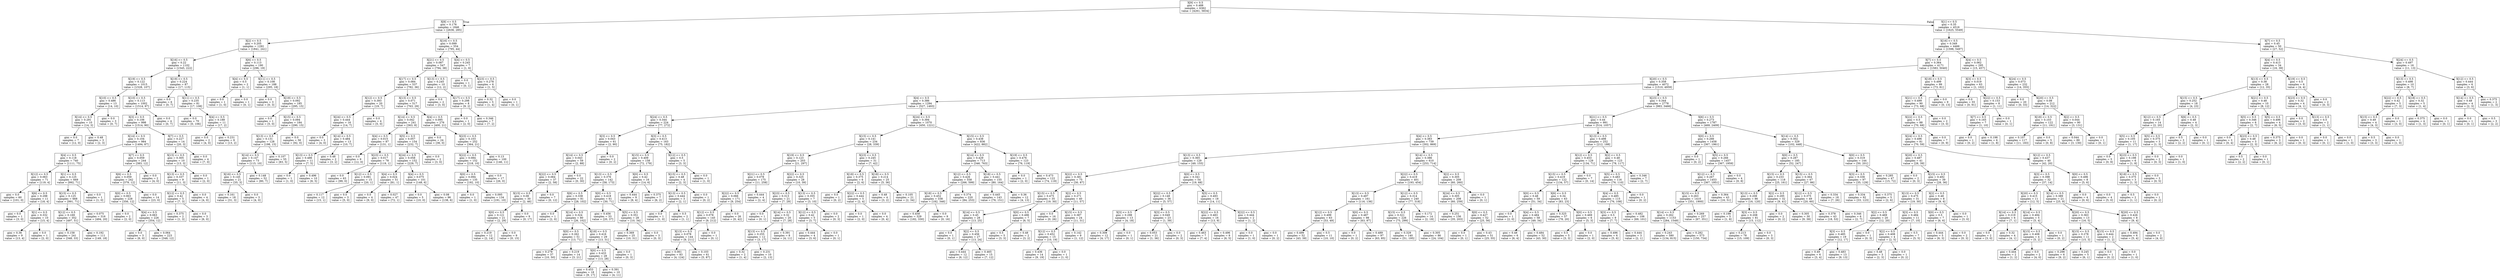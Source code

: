 digraph Tree {
node [shape=box] ;
0 [label="X[9] <= 0.5\ngini = 0.488\nsamples = 6362\nvalue = [4261, 5834]"] ;
1 [label="X[8] <= 0.5\ngini = 0.176\nsamples = 1846\nvalue = [2636, 285]"] ;
0 -> 1 [labeldistance=2.5, labelangle=45, headlabel="True"] ;
2 [label="X[2] <= 0.5\ngini = 0.205\nsamples = 1292\nvalue = [1841, 241]"] ;
1 -> 2 ;
3 [label="X[16] <= 0.5\ngini = 0.22\nsamples = 1102\nvalue = [1545, 222]"] ;
2 -> 3 ;
4 [label="X[19] <= 0.5\ngini = 0.122\nsamples = 1015\nvalue = [1528, 107]"] ;
3 -> 4 ;
5 [label="X[10] <= 0.5\ngini = 0.486\nsamples = 13\nvalue = [14, 10]"] ;
4 -> 5 ;
6 [label="X[14] <= 0.5\ngini = 0.291\nsamples = 10\nvalue = [14, 3]"] ;
5 -> 6 ;
7 [label="gini = 0.0\nsamples = 7\nvalue = [12, 0]"] ;
6 -> 7 ;
8 [label="gini = 0.48\nsamples = 3\nvalue = [2, 3]"] ;
6 -> 8 ;
9 [label="gini = 0.0\nsamples = 3\nvalue = [0, 7]"] ;
5 -> 9 ;
10 [label="X[10] <= 0.5\ngini = 0.113\nsamples = 1002\nvalue = [1514, 97]"] ;
4 -> 10 ;
11 [label="X[3] <= 0.5\ngini = 0.106\nsamples = 998\nvalue = [1514, 90]"] ;
10 -> 11 ;
12 [label="X[14] <= 0.5\ngini = 0.104\nsamples = 984\nvalue = [1494, 87]"] ;
11 -> 12 ;
13 [label="X[4] <= 0.5\ngini = 0.118\nsamples = 740\nvalue = [1111, 75]"] ;
12 -> 13 ;
14 [label="X[12] <= 0.5\ngini = 0.063\nsamples = 71\nvalue = [119, 4]"] ;
13 -> 14 ;
15 [label="gini = 0.0\nsamples = 60\nvalue = [101, 0]"] ;
14 -> 15 ;
16 [label="X[6] <= 0.5\ngini = 0.298\nsamples = 11\nvalue = [18, 4]"] ;
14 -> 16 ;
17 [label="gini = 0.0\nsamples = 1\nvalue = [3, 0]"] ;
16 -> 17 ;
18 [label="X[1] <= 0.5\ngini = 0.332\nsamples = 10\nvalue = [15, 4]"] ;
16 -> 18 ;
19 [label="gini = 0.36\nsamples = 9\nvalue = [13, 4]"] ;
18 -> 19 ;
20 [label="gini = 0.0\nsamples = 1\nvalue = [2, 0]"] ;
18 -> 20 ;
21 [label="X[1] <= 0.5\ngini = 0.125\nsamples = 669\nvalue = [992, 71]"] ;
13 -> 21 ;
22 [label="X[15] <= 0.5\ngini = 0.125\nsamples = 668\nvalue = [991, 71]"] ;
21 -> 22 ;
23 [label="X[12] <= 0.5\ngini = 0.169\nsamples = 352\nvalue = [497, 51]"] ;
22 -> 23 ;
24 [label="gini = 0.158\nsamples = 241\nvalue = [348, 33]"] ;
23 -> 24 ;
25 [label="gini = 0.192\nsamples = 111\nvalue = [149, 18]"] ;
23 -> 25 ;
26 [label="gini = 0.075\nsamples = 316\nvalue = [494, 20]"] ;
22 -> 26 ;
27 [label="gini = 0.0\nsamples = 1\nvalue = [1, 0]"] ;
21 -> 27 ;
28 [label="X[7] <= 0.5\ngini = 0.059\nsamples = 244\nvalue = [383, 12]"] ;
12 -> 28 ;
29 [label="X[6] <= 0.5\ngini = 0.059\nsamples = 242\nvalue = [379, 12]"] ;
28 -> 29 ;
30 [label="X[0] <= 0.5\ngini = 0.063\nsamples = 228\nvalue = [356, 12]"] ;
29 -> 30 ;
31 [label="gini = 0.0\nsamples = 2\nvalue = [2, 0]"] ;
30 -> 31 ;
32 [label="X[4] <= 0.5\ngini = 0.063\nsamples = 226\nvalue = [354, 12]"] ;
30 -> 32 ;
33 [label="gini = 0.0\nsamples = 3\nvalue = [6, 0]"] ;
32 -> 33 ;
34 [label="gini = 0.064\nsamples = 223\nvalue = [348, 12]"] ;
32 -> 34 ;
35 [label="gini = 0.0\nsamples = 14\nvalue = [23, 0]"] ;
29 -> 35 ;
36 [label="gini = 0.0\nsamples = 2\nvalue = [4, 0]"] ;
28 -> 36 ;
37 [label="X[7] <= 0.5\ngini = 0.227\nsamples = 14\nvalue = [20, 3]"] ;
11 -> 37 ;
38 [label="X[15] <= 0.5\ngini = 0.305\nsamples = 10\nvalue = [13, 3]"] ;
37 -> 38 ;
39 [label="X[13] <= 0.5\ngini = 0.337\nsamples = 9\nvalue = [11, 3]"] ;
38 -> 39 ;
40 [label="X[12] <= 0.5\ngini = 0.42\nsamples = 5\nvalue = [7, 3]"] ;
39 -> 40 ;
41 [label="gini = 0.375\nsamples = 2\nvalue = [1, 3]"] ;
40 -> 41 ;
42 [label="gini = 0.0\nsamples = 3\nvalue = [6, 0]"] ;
40 -> 42 ;
43 [label="gini = 0.0\nsamples = 4\nvalue = [4, 0]"] ;
39 -> 43 ;
44 [label="gini = 0.0\nsamples = 1\nvalue = [2, 0]"] ;
38 -> 44 ;
45 [label="gini = 0.0\nsamples = 4\nvalue = [7, 0]"] ;
37 -> 45 ;
46 [label="gini = 0.0\nsamples = 4\nvalue = [0, 7]"] ;
10 -> 46 ;
47 [label="X[19] <= 0.5\ngini = 0.224\nsamples = 87\nvalue = [17, 115]"] ;
3 -> 47 ;
48 [label="gini = 0.0\nsamples = 6\nvalue = [0, 7]"] ;
47 -> 48 ;
49 [label="X[11] <= 0.5\ngini = 0.235\nsamples = 81\nvalue = [17, 108]"] ;
47 -> 49 ;
50 [label="gini = 0.0\nsamples = 70\nvalue = [0, 106]"] ;
49 -> 50 ;
51 [label="X[4] <= 0.5\ngini = 0.188\nsamples = 11\nvalue = [17, 2]"] ;
49 -> 51 ;
52 [label="gini = 0.0\nsamples = 2\nvalue = [4, 0]"] ;
51 -> 52 ;
53 [label="gini = 0.231\nsamples = 9\nvalue = [13, 2]"] ;
51 -> 53 ;
54 [label="X[6] <= 0.5\ngini = 0.113\nsamples = 190\nvalue = [296, 19]"] ;
2 -> 54 ;
55 [label="X[4] <= 0.5\ngini = 0.5\nsamples = 2\nvalue = [1, 1]"] ;
54 -> 55 ;
56 [label="gini = 0.0\nsamples = 1\nvalue = [1, 0]"] ;
55 -> 56 ;
57 [label="gini = 0.0\nsamples = 1\nvalue = [0, 1]"] ;
55 -> 57 ;
58 [label="X[11] <= 0.5\ngini = 0.108\nsamples = 188\nvalue = [295, 18]"] ;
54 -> 58 ;
59 [label="gini = 0.0\nsamples = 3\nvalue = [0, 3]"] ;
58 -> 59 ;
60 [label="X[19] <= 0.5\ngini = 0.092\nsamples = 185\nvalue = [295, 15]"] ;
58 -> 60 ;
61 [label="gini = 0.0\nsamples = 1\nvalue = [5, 0]"] ;
60 -> 61 ;
62 [label="X[15] <= 0.5\ngini = 0.094\nsamples = 184\nvalue = [290, 15]"] ;
60 -> 62 ;
63 [label="X[13] <= 0.5\ngini = 0.131\nsamples = 128\nvalue = [198, 15]"] ;
62 -> 63 ;
64 [label="X[14] <= 0.5\ngini = 0.147\nsamples = 73\nvalue = [115, 10]"] ;
63 -> 64 ;
65 [label="X[16] <= 0.5\ngini = 0.145\nsamples = 21\nvalue = [35, 3]"] ;
64 -> 65 ;
66 [label="gini = 0.161\nsamples = 18\nvalue = [31, 3]"] ;
65 -> 66 ;
67 [label="gini = 0.0\nsamples = 3\nvalue = [4, 0]"] ;
65 -> 67 ;
68 [label="gini = 0.148\nsamples = 52\nvalue = [80, 7]"] ;
64 -> 68 ;
69 [label="gini = 0.107\nsamples = 55\nvalue = [83, 5]"] ;
63 -> 69 ;
70 [label="gini = 0.0\nsamples = 56\nvalue = [92, 0]"] ;
62 -> 70 ;
71 [label="X[16] <= 0.5\ngini = 0.099\nsamples = 554\nvalue = [795, 44]"] ;
1 -> 71 ;
72 [label="X[21] <= 0.5\ngini = 0.087\nsamples = 547\nvalue = [794, 38]"] ;
71 -> 72 ;
73 [label="X[17] <= 0.5\ngini = 0.084\nsamples = 537\nvalue = [782, 36]"] ;
72 -> 73 ;
74 [label="X[12] <= 0.5\ngini = 0.393\nsamples = 20\nvalue = [19, 7]"] ;
73 -> 74 ;
75 [label="X[24] <= 0.5\ngini = 0.444\nsamples = 16\nvalue = [14, 7]"] ;
74 -> 75 ;
76 [label="gini = 0.0\nsamples = 3\nvalue = [4, 0]"] ;
75 -> 76 ;
77 [label="X[14] <= 0.5\ngini = 0.484\nsamples = 13\nvalue = [10, 7]"] ;
75 -> 77 ;
78 [label="X[13] <= 0.5\ngini = 0.486\nsamples = 11\nvalue = [7, 5]"] ;
77 -> 78 ;
79 [label="gini = 0.0\nsamples = 1\nvalue = [1, 0]"] ;
78 -> 79 ;
80 [label="gini = 0.496\nsamples = 10\nvalue = [6, 5]"] ;
78 -> 80 ;
81 [label="gini = 0.48\nsamples = 2\nvalue = [3, 2]"] ;
77 -> 81 ;
82 [label="gini = 0.0\nsamples = 4\nvalue = [5, 0]"] ;
74 -> 82 ;
83 [label="X[13] <= 0.5\ngini = 0.071\nsamples = 517\nvalue = [763, 29]"] ;
73 -> 83 ;
84 [label="X[14] <= 0.5\ngini = 0.042\nsamples = 241\nvalue = [363, 8]"] ;
83 -> 84 ;
85 [label="X[4] <= 0.5\ngini = 0.015\nsamples = 87\nvalue = [131, 1]"] ;
84 -> 85 ;
86 [label="gini = 0.0\nsamples = 9\nvalue = [12, 0]"] ;
85 -> 86 ;
87 [label="X[23] <= 0.5\ngini = 0.017\nsamples = 78\nvalue = [119, 1]"] ;
85 -> 87 ;
88 [label="gini = 0.0\nsamples = 63\nvalue = [99, 0]"] ;
87 -> 88 ;
89 [label="X[12] <= 0.5\ngini = 0.091\nsamples = 15\nvalue = [20, 1]"] ;
87 -> 89 ;
90 [label="gini = 0.117\nsamples = 12\nvalue = [15, 1]"] ;
89 -> 90 ;
91 [label="gini = 0.0\nsamples = 3\nvalue = [5, 0]"] ;
89 -> 91 ;
92 [label="X[5] <= 0.5\ngini = 0.057\nsamples = 154\nvalue = [232, 7]"] ;
84 -> 92 ;
93 [label="X[24] <= 0.5\ngini = 0.058\nsamples = 152\nvalue = [229, 7]"] ;
92 -> 93 ;
94 [label="X[4] <= 0.5\ngini = 0.024\nsamples = 51\nvalue = [81, 1]"] ;
93 -> 94 ;
95 [label="gini = 0.0\nsamples = 4\nvalue = [9, 0]"] ;
94 -> 95 ;
96 [label="gini = 0.027\nsamples = 47\nvalue = [72, 1]"] ;
94 -> 96 ;
97 [label="X[4] <= 0.5\ngini = 0.075\nsamples = 101\nvalue = [148, 6]"] ;
93 -> 97 ;
98 [label="gini = 0.0\nsamples = 5\nvalue = [10, 0]"] ;
97 -> 98 ;
99 [label="gini = 0.08\nsamples = 96\nvalue = [138, 6]"] ;
97 -> 99 ;
100 [label="gini = 0.0\nsamples = 2\nvalue = [3, 0]"] ;
92 -> 100 ;
101 [label="X[4] <= 0.5\ngini = 0.095\nsamples = 276\nvalue = [400, 21]"] ;
83 -> 101 ;
102 [label="gini = 0.0\nsamples = 24\nvalue = [36, 0]"] ;
101 -> 102 ;
103 [label="X[23] <= 0.5\ngini = 0.103\nsamples = 252\nvalue = [364, 21]"] ;
101 -> 103 ;
104 [label="X[22] <= 0.5\ngini = 0.084\nsamples = 152\nvalue = [218, 10]"] ;
103 -> 104 ;
105 [label="X[0] <= 0.5\ngini = 0.094\nsamples = 135\nvalue = [192, 10]"] ;
104 -> 105 ;
106 [label="gini = 0.0\nsamples = 1\nvalue = [1, 0]"] ;
105 -> 106 ;
107 [label="gini = 0.095\nsamples = 134\nvalue = [191, 10]"] ;
105 -> 107 ;
108 [label="gini = 0.0\nsamples = 17\nvalue = [26, 0]"] ;
104 -> 108 ;
109 [label="gini = 0.13\nsamples = 100\nvalue = [146, 11]"] ;
103 -> 109 ;
110 [label="X[13] <= 0.5\ngini = 0.245\nsamples = 10\nvalue = [12, 2]"] ;
72 -> 110 ;
111 [label="gini = 0.0\nsamples = 2\nvalue = [3, 0]"] ;
110 -> 111 ;
112 [label="X[17] <= 0.5\ngini = 0.298\nsamples = 8\nvalue = [9, 2]"] ;
110 -> 112 ;
113 [label="gini = 0.0\nsamples = 1\nvalue = [2, 0]"] ;
112 -> 113 ;
114 [label="gini = 0.346\nsamples = 7\nvalue = [7, 2]"] ;
112 -> 114 ;
115 [label="X[4] <= 0.5\ngini = 0.245\nsamples = 7\nvalue = [1, 6]"] ;
71 -> 115 ;
116 [label="gini = 0.0\nsamples = 1\nvalue = [0, 1]"] ;
115 -> 116 ;
117 [label="X[23] <= 0.5\ngini = 0.278\nsamples = 6\nvalue = [1, 5]"] ;
115 -> 117 ;
118 [label="gini = 0.32\nsamples = 5\nvalue = [1, 4]"] ;
117 -> 118 ;
119 [label="gini = 0.0\nsamples = 1\nvalue = [0, 1]"] ;
117 -> 119 ;
120 [label="X[1] <= 0.5\ngini = 0.35\nsamples = 4516\nvalue = [1625, 5549]"] ;
0 -> 120 [labeldistance=2.5, labelangle=-45, headlabel="False"] ;
121 [label="X[16] <= 0.5\ngini = 0.349\nsamples = 4466\nvalue = [1598, 5497]"] ;
120 -> 121 ;
122 [label="X[7] <= 0.5\ngini = 0.364\nsamples = 4171\nvalue = [1583, 5040]"] ;
121 -> 122 ;
123 [label="X[20] <= 0.5\ngini = 0.358\nsamples = 4072\nvalue = [1510, 4959]"] ;
122 -> 123 ;
124 [label="X[4] <= 0.5\ngini = 0.386\nsamples = 1294\nvalue = [527, 1493]"] ;
123 -> 124 ;
125 [label="X[24] <= 0.5\ngini = 0.344\nsamples = 224\nvalue = [77, 272]"] ;
124 -> 125 ;
126 [label="X[3] <= 0.5\ngini = 0.043\nsamples = 61\nvalue = [2, 90]"] ;
125 -> 126 ;
127 [label="X[14] <= 0.5\ngini = 0.043\nsamples = 59\nvalue = [2, 88]"] ;
126 -> 127 ;
128 [label="X[22] <= 0.5\ngini = 0.064\nsamples = 37\nvalue = [2, 58]"] ;
127 -> 128 ;
129 [label="X[15] <= 0.5\ngini = 0.08\nsamples = 30\nvalue = [2, 46]"] ;
128 -> 129 ;
130 [label="X[0] <= 0.5\ngini = 0.121\nsamples = 21\nvalue = [2, 29]"] ;
129 -> 130 ;
131 [label="gini = 0.219\nsamples = 12\nvalue = [2, 14]"] ;
130 -> 131 ;
132 [label="gini = 0.0\nsamples = 9\nvalue = [0, 15]"] ;
130 -> 132 ;
133 [label="gini = 0.0\nsamples = 9\nvalue = [0, 17]"] ;
129 -> 133 ;
134 [label="gini = 0.0\nsamples = 7\nvalue = [0, 12]"] ;
128 -> 134 ;
135 [label="gini = 0.0\nsamples = 22\nvalue = [0, 30]"] ;
127 -> 135 ;
136 [label="gini = 0.0\nsamples = 2\nvalue = [0, 2]"] ;
126 -> 136 ;
137 [label="X[3] <= 0.5\ngini = 0.413\nsamples = 163\nvalue = [75, 182]"] ;
125 -> 137 ;
138 [label="X[15] <= 0.5\ngini = 0.409\nsamples = 158\nvalue = [72, 179]"] ;
137 -> 138 ;
139 [label="X[13] <= 0.5\ngini = 0.376\nsamples = 142\nvalue = [58, 173]"] ;
138 -> 139 ;
140 [label="X[6] <= 0.5\ngini = 0.338\nsamples = 81\nvalue = [28, 102]"] ;
139 -> 140 ;
141 [label="gini = 0.0\nsamples = 1\nvalue = [2, 0]"] ;
140 -> 141 ;
142 [label="X[14] <= 0.5\ngini = 0.324\nsamples = 80\nvalue = [26, 102]"] ;
140 -> 142 ;
143 [label="X[0] <= 0.5\ngini = 0.262\nsamples = 51\nvalue = [13, 71]"] ;
142 -> 143 ;
144 [label="gini = 0.278\nsamples = 37\nvalue = [10, 50]"] ;
143 -> 144 ;
145 [label="gini = 0.219\nsamples = 14\nvalue = [3, 21]"] ;
143 -> 145 ;
146 [label="X[18] <= 0.5\ngini = 0.416\nsamples = 29\nvalue = [13, 31]"] ;
142 -> 146 ;
147 [label="X[0] <= 0.5\ngini = 0.433\nsamples = 28\nvalue = [13, 28]"] ;
146 -> 147 ;
148 [label="gini = 0.453\nsamples = 18\nvalue = [9, 17]"] ;
147 -> 148 ;
149 [label="gini = 0.391\nsamples = 10\nvalue = [4, 11]"] ;
147 -> 149 ;
150 [label="gini = 0.0\nsamples = 1\nvalue = [0, 3]"] ;
146 -> 150 ;
151 [label="X[0] <= 0.5\ngini = 0.418\nsamples = 61\nvalue = [30, 71]"] ;
139 -> 151 ;
152 [label="gini = 0.456\nsamples = 33\nvalue = [20, 37]"] ;
151 -> 152 ;
153 [label="X[5] <= 0.5\ngini = 0.351\nsamples = 28\nvalue = [10, 34]"] ;
151 -> 153 ;
154 [label="gini = 0.369\nsamples = 25\nvalue = [10, 31]"] ;
153 -> 154 ;
155 [label="gini = 0.0\nsamples = 3\nvalue = [0, 3]"] ;
153 -> 155 ;
156 [label="X[0] <= 0.5\ngini = 0.42\nsamples = 16\nvalue = [14, 6]"] ;
138 -> 156 ;
157 [label="gini = 0.444\nsamples = 9\nvalue = [8, 4]"] ;
156 -> 157 ;
158 [label="gini = 0.375\nsamples = 7\nvalue = [6, 2]"] ;
156 -> 158 ;
159 [label="X[12] <= 0.5\ngini = 0.5\nsamples = 5\nvalue = [3, 3]"] ;
137 -> 159 ;
160 [label="X[15] <= 0.5\ngini = 0.48\nsamples = 4\nvalue = [2, 3]"] ;
159 -> 160 ;
161 [label="X[13] <= 0.5\ngini = 0.444\nsamples = 3\nvalue = [2, 1]"] ;
160 -> 161 ;
162 [label="gini = 0.0\nsamples = 1\nvalue = [1, 0]"] ;
161 -> 162 ;
163 [label="gini = 0.5\nsamples = 2\nvalue = [1, 1]"] ;
161 -> 163 ;
164 [label="gini = 0.0\nsamples = 1\nvalue = [0, 2]"] ;
160 -> 164 ;
165 [label="gini = 0.0\nsamples = 1\nvalue = [1, 0]"] ;
159 -> 165 ;
166 [label="X[24] <= 0.5\ngini = 0.394\nsamples = 1070\nvalue = [450, 1221]"] ;
124 -> 166 ;
167 [label="X[15] <= 0.5\ngini = 0.141\nsamples = 234\nvalue = [28, 339]"] ;
166 -> 167 ;
168 [label="X[19] <= 0.5\ngini = 0.123\nsamples = 203\nvalue = [21, 297]"] ;
167 -> 168 ;
169 [label="X[21] <= 0.5\ngini = 0.078\nsamples = 175\nvalue = [11, 258]"] ;
168 -> 169 ;
170 [label="X[22] <= 0.5\ngini = 0.066\nsamples = 171\nvalue = [9, 254]"] ;
169 -> 170 ;
171 [label="X[12] <= 0.5\ngini = 0.078\nsamples = 145\nvalue = [9, 212]"] ;
170 -> 171 ;
172 [label="X[13] <= 0.5\ngini = 0.078\nsamples = 144\nvalue = [9, 211]"] ;
171 -> 172 ;
173 [label="gini = 0.061\nsamples = 83\nvalue = [4, 124]"] ;
172 -> 173 ;
174 [label="gini = 0.103\nsamples = 61\nvalue = [5, 87]"] ;
172 -> 174 ;
175 [label="gini = 0.0\nsamples = 1\nvalue = [0, 1]"] ;
171 -> 175 ;
176 [label="gini = 0.0\nsamples = 26\nvalue = [0, 42]"] ;
170 -> 176 ;
177 [label="gini = 0.444\nsamples = 4\nvalue = [2, 4]"] ;
169 -> 177 ;
178 [label="X[22] <= 0.5\ngini = 0.325\nsamples = 28\nvalue = [10, 39]"] ;
168 -> 178 ;
179 [label="X[23] <= 0.5\ngini = 0.313\nsamples = 21\nvalue = [7, 29]"] ;
178 -> 179 ;
180 [label="gini = 0.0\nsamples = 1\nvalue = [0, 1]"] ;
179 -> 180 ;
181 [label="X[14] <= 0.5\ngini = 0.32\nsamples = 20\nvalue = [7, 28]"] ;
179 -> 181 ;
182 [label="X[13] <= 0.5\ngini = 0.255\nsamples = 12\nvalue = [3, 17]"] ;
181 -> 182 ;
183 [label="gini = 0.32\nsamples = 2\nvalue = [1, 4]"] ;
182 -> 183 ;
184 [label="gini = 0.231\nsamples = 10\nvalue = [2, 13]"] ;
182 -> 184 ;
185 [label="gini = 0.391\nsamples = 8\nvalue = [4, 11]"] ;
181 -> 185 ;
186 [label="X[13] <= 0.5\ngini = 0.355\nsamples = 7\nvalue = [3, 10]"] ;
178 -> 186 ;
187 [label="X[12] <= 0.5\ngini = 0.42\nsamples = 5\nvalue = [3, 7]"] ;
186 -> 187 ;
188 [label="gini = 0.444\nsamples = 4\nvalue = [3, 6]"] ;
187 -> 188 ;
189 [label="gini = 0.0\nsamples = 1\nvalue = [0, 1]"] ;
187 -> 189 ;
190 [label="gini = 0.0\nsamples = 2\nvalue = [0, 3]"] ;
186 -> 190 ;
191 [label="X[23] <= 0.5\ngini = 0.245\nsamples = 31\nvalue = [7, 42]"] ;
167 -> 191 ;
192 [label="X[18] <= 0.5\ngini = 0.375\nsamples = 6\nvalue = [2, 6]"] ;
191 -> 192 ;
193 [label="gini = 0.0\nsamples = 1\nvalue = [0, 2]"] ;
192 -> 193 ;
194 [label="X[22] <= 0.5\ngini = 0.444\nsamples = 5\nvalue = [2, 4]"] ;
192 -> 194 ;
195 [label="gini = 0.0\nsamples = 1\nvalue = [2, 0]"] ;
194 -> 195 ;
196 [label="gini = 0.0\nsamples = 4\nvalue = [0, 4]"] ;
194 -> 196 ;
197 [label="X[18] <= 0.5\ngini = 0.214\nsamples = 25\nvalue = [5, 36]"] ;
191 -> 197 ;
198 [label="gini = 0.48\nsamples = 4\nvalue = [3, 2]"] ;
197 -> 198 ;
199 [label="gini = 0.105\nsamples = 21\nvalue = [2, 34]"] ;
197 -> 199 ;
200 [label="X[15] <= 0.5\ngini = 0.438\nsamples = 836\nvalue = [422, 882]"] ;
166 -> 200 ;
201 [label="X[14] <= 0.5\ngini = 0.429\nsamples = 713\nvalue = [346, 763]"] ;
200 -> 201 ;
202 [label="X[12] <= 0.5\ngini = 0.426\nsamples = 558\nvalue = [266, 599]"] ;
201 -> 202 ;
203 [label="X[18] <= 0.5\ngini = 0.452\nsamples = 338\nvalue = [182, 346]"] ;
202 -> 203 ;
204 [label="gini = 0.458\nsamples = 329\nvalue = [182, 330]"] ;
203 -> 204 ;
205 [label="gini = 0.0\nsamples = 9\nvalue = [0, 16]"] ;
203 -> 205 ;
206 [label="gini = 0.374\nsamples = 220\nvalue = [84, 253]"] ;
202 -> 206 ;
207 [label="X[18] <= 0.5\ngini = 0.441\nsamples = 155\nvalue = [80, 164]"] ;
201 -> 207 ;
208 [label="gini = 0.445\nsamples = 143\nvalue = [76, 151]"] ;
207 -> 208 ;
209 [label="gini = 0.36\nsamples = 12\nvalue = [4, 13]"] ;
207 -> 209 ;
210 [label="X[19] <= 0.5\ngini = 0.476\nsamples = 123\nvalue = [76, 119]"] ;
200 -> 210 ;
211 [label="gini = 0.0\nsamples = 1\nvalue = [2, 0]"] ;
210 -> 211 ;
212 [label="gini = 0.473\nsamples = 122\nvalue = [74, 119]"] ;
210 -> 212 ;
213 [label="X[23] <= 0.5\ngini = 0.344\nsamples = 2778\nvalue = [983, 3466]"] ;
123 -> 213 ;
214 [label="X[21] <= 0.5\ngini = 0.44\nsamples = 991\nvalue = [514, 1057]"] ;
213 -> 214 ;
215 [label="X[4] <= 0.5\ngini = 0.383\nsamples = 739\nvalue = [302, 869]"] ;
214 -> 215 ;
216 [label="X[13] <= 0.5\ngini = 0.365\nsamples = 129\nvalue = [49, 155]"] ;
215 -> 216 ;
217 [label="X[22] <= 0.5\ngini = 0.381\nsamples = 75\nvalue = [30, 87]"] ;
216 -> 217 ;
218 [label="X[15] <= 0.5\ngini = 0.475\nsamples = 35\nvalue = [19, 30]"] ;
217 -> 218 ;
219 [label="X[14] <= 0.5\ngini = 0.45\nsamples = 28\nvalue = [13, 25]"] ;
218 -> 219 ;
220 [label="gini = 0.0\nsamples = 1\nvalue = [0, 1]"] ;
219 -> 220 ;
221 [label="X[2] <= 0.5\ngini = 0.456\nsamples = 27\nvalue = [13, 24]"] ;
219 -> 221 ;
222 [label="gini = 0.444\nsamples = 12\nvalue = [6, 12]"] ;
221 -> 222 ;
223 [label="gini = 0.465\nsamples = 15\nvalue = [7, 12]"] ;
221 -> 223 ;
224 [label="X[0] <= 0.5\ngini = 0.496\nsamples = 7\nvalue = [6, 5]"] ;
218 -> 224 ;
225 [label="gini = 0.5\nsamples = 5\nvalue = [3, 3]"] ;
224 -> 225 ;
226 [label="gini = 0.48\nsamples = 2\nvalue = [3, 2]"] ;
224 -> 226 ;
227 [label="X[2] <= 0.5\ngini = 0.271\nsamples = 40\nvalue = [11, 57]"] ;
217 -> 227 ;
228 [label="gini = 0.0\nsamples = 16\nvalue = [0, 26]"] ;
227 -> 228 ;
229 [label="X[15] <= 0.5\ngini = 0.387\nsamples = 24\nvalue = [11, 31]"] ;
227 -> 229 ;
230 [label="X[12] <= 0.5\ngini = 0.452\nsamples = 15\nvalue = [10, 19]"] ;
229 -> 230 ;
231 [label="gini = 0.436\nsamples = 14\nvalue = [9, 19]"] ;
230 -> 231 ;
232 [label="gini = 0.0\nsamples = 1\nvalue = [1, 0]"] ;
230 -> 232 ;
233 [label="gini = 0.142\nsamples = 9\nvalue = [1, 12]"] ;
229 -> 233 ;
234 [label="X[0] <= 0.5\ngini = 0.341\nsamples = 54\nvalue = [19, 68]"] ;
216 -> 234 ;
235 [label="X[22] <= 0.5\ngini = 0.148\nsamples = 36\nvalue = [5, 57]"] ;
234 -> 235 ;
236 [label="X[3] <= 0.5\ngini = 0.298\nsamples = 13\nvalue = [4, 18]"] ;
235 -> 236 ;
237 [label="gini = 0.308\nsamples = 12\nvalue = [4, 17]"] ;
236 -> 237 ;
238 [label="gini = 0.0\nsamples = 1\nvalue = [0, 1]"] ;
236 -> 238 ;
239 [label="X[3] <= 0.5\ngini = 0.049\nsamples = 23\nvalue = [1, 39]"] ;
235 -> 239 ;
240 [label="gini = 0.053\nsamples = 21\nvalue = [1, 36]"] ;
239 -> 240 ;
241 [label="gini = 0.0\nsamples = 2\nvalue = [0, 3]"] ;
239 -> 241 ;
242 [label="X[5] <= 0.5\ngini = 0.493\nsamples = 18\nvalue = [14, 11]"] ;
234 -> 242 ;
243 [label="X[22] <= 0.5\ngini = 0.483\nsamples = 16\nvalue = [13, 9]"] ;
242 -> 243 ;
244 [label="gini = 0.463\nsamples = 7\nvalue = [7, 4]"] ;
243 -> 244 ;
245 [label="gini = 0.496\nsamples = 9\nvalue = [6, 5]"] ;
243 -> 245 ;
246 [label="X[22] <= 0.5\ngini = 0.444\nsamples = 2\nvalue = [1, 2]"] ;
242 -> 246 ;
247 [label="gini = 0.0\nsamples = 1\nvalue = [1, 0]"] ;
246 -> 247 ;
248 [label="gini = 0.0\nsamples = 1\nvalue = [0, 2]"] ;
246 -> 248 ;
249 [label="X[14] <= 0.5\ngini = 0.386\nsamples = 610\nvalue = [253, 714]"] ;
215 -> 249 ;
250 [label="X[22] <= 0.5\ngini = 0.419\nsamples = 401\nvalue = [193, 454]"] ;
249 -> 250 ;
251 [label="X[13] <= 0.5\ngini = 0.497\nsamples = 161\nvalue = [116, 136]"] ;
250 -> 251 ;
252 [label="X[12] <= 0.5\ngini = 0.499\nsamples = 63\nvalue = [53, 49]"] ;
251 -> 252 ;
253 [label="gini = 0.499\nsamples = 52\nvalue = [43, 39]"] ;
252 -> 253 ;
254 [label="gini = 0.5\nsamples = 11\nvalue = [10, 10]"] ;
252 -> 254 ;
255 [label="X[0] <= 0.5\ngini = 0.487\nsamples = 98\nvalue = [63, 87]"] ;
251 -> 255 ;
256 [label="gini = 0.0\nsamples = 1\nvalue = [0, 2]"] ;
255 -> 256 ;
257 [label="gini = 0.489\nsamples = 97\nvalue = [63, 85]"] ;
255 -> 257 ;
258 [label="X[12] <= 0.5\ngini = 0.314\nsamples = 240\nvalue = [77, 318]"] ;
250 -> 258 ;
259 [label="X[15] <= 0.5\ngini = 0.321\nsamples = 226\nvalue = [75, 299]"] ;
258 -> 259 ;
260 [label="gini = 0.329\nsamples = 140\nvalue = [51, 195]"] ;
259 -> 260 ;
261 [label="gini = 0.305\nsamples = 86\nvalue = [24, 104]"] ;
259 -> 261 ;
262 [label="gini = 0.172\nsamples = 14\nvalue = [2, 19]"] ;
258 -> 262 ;
263 [label="X[2] <= 0.5\ngini = 0.305\nsamples = 209\nvalue = [60, 260]"] ;
249 -> 263 ;
264 [label="X[24] <= 0.5\ngini = 0.305\nsamples = 208\nvalue = [60, 259]"] ;
263 -> 264 ;
265 [label="gini = 0.251\nsamples = 156\nvalue = [35, 203]"] ;
264 -> 265 ;
266 [label="X[0] <= 0.5\ngini = 0.427\nsamples = 52\nvalue = [25, 56]"] ;
264 -> 266 ;
267 [label="gini = 0.0\nsamples = 1\nvalue = [0, 1]"] ;
266 -> 267 ;
268 [label="gini = 0.43\nsamples = 51\nvalue = [25, 55]"] ;
266 -> 268 ;
269 [label="gini = 0.0\nsamples = 1\nvalue = [0, 1]"] ;
263 -> 269 ;
270 [label="X[13] <= 0.5\ngini = 0.498\nsamples = 252\nvalue = [212, 188]"] ;
214 -> 270 ;
271 [label="X[12] <= 0.5\ngini = 0.453\nsamples = 129\nvalue = [134, 71]"] ;
270 -> 271 ;
272 [label="X[15] <= 0.5\ngini = 0.419\nsamples = 122\nvalue = [134, 57]"] ;
271 -> 272 ;
273 [label="X[0] <= 0.5\ngini = 0.48\nsamples = 59\nvalue = [51, 34]"] ;
272 -> 273 ;
274 [label="gini = 0.0\nsamples = 1\nvalue = [2, 0]"] ;
273 -> 274 ;
275 [label="X[4] <= 0.5\ngini = 0.484\nsamples = 58\nvalue = [49, 34]"] ;
273 -> 275 ;
276 [label="gini = 0.48\nsamples = 6\nvalue = [6, 4]"] ;
275 -> 276 ;
277 [label="gini = 0.484\nsamples = 52\nvalue = [43, 30]"] ;
275 -> 277 ;
278 [label="X[6] <= 0.5\ngini = 0.34\nsamples = 63\nvalue = [83, 23]"] ;
272 -> 278 ;
279 [label="gini = 0.325\nsamples = 57\nvalue = [78, 20]"] ;
278 -> 279 ;
280 [label="X[0] <= 0.5\ngini = 0.469\nsamples = 6\nvalue = [5, 3]"] ;
278 -> 280 ;
281 [label="gini = 0.5\nsamples = 5\nvalue = [3, 3]"] ;
280 -> 281 ;
282 [label="gini = 0.0\nsamples = 1\nvalue = [2, 0]"] ;
280 -> 282 ;
283 [label="gini = 0.0\nsamples = 7\nvalue = [0, 14]"] ;
271 -> 283 ;
284 [label="X[2] <= 0.5\ngini = 0.48\nsamples = 123\nvalue = [78, 117]"] ;
270 -> 284 ;
285 [label="X[5] <= 0.5\ngini = 0.483\nsamples = 116\nvalue = [76, 110]"] ;
284 -> 285 ;
286 [label="X[4] <= 0.5\ngini = 0.485\nsamples = 115\nvalue = [76, 108]"] ;
285 -> 286 ;
287 [label="X[3] <= 0.5\ngini = 0.5\nsamples = 9\nvalue = [7, 7]"] ;
286 -> 287 ;
288 [label="gini = 0.496\nsamples = 6\nvalue = [5, 6]"] ;
287 -> 288 ;
289 [label="gini = 0.444\nsamples = 3\nvalue = [2, 1]"] ;
287 -> 289 ;
290 [label="gini = 0.482\nsamples = 106\nvalue = [69, 101]"] ;
286 -> 290 ;
291 [label="gini = 0.0\nsamples = 1\nvalue = [0, 2]"] ;
285 -> 291 ;
292 [label="gini = 0.346\nsamples = 7\nvalue = [2, 7]"] ;
284 -> 292 ;
293 [label="X[6] <= 0.5\ngini = 0.273\nsamples = 1787\nvalue = [469, 2409]"] ;
213 -> 293 ;
294 [label="X[0] <= 0.5\ngini = 0.266\nsamples = 1458\nvalue = [367, 1961]"] ;
293 -> 294 ;
295 [label="gini = 0.0\nsamples = 1\nvalue = [0, 2]"] ;
294 -> 295 ;
296 [label="X[5] <= 0.5\ngini = 0.266\nsamples = 1457\nvalue = [367, 1959]"] ;
294 -> 296 ;
297 [label="X[12] <= 0.5\ngini = 0.267\nsamples = 1453\nvalue = [367, 1951]"] ;
296 -> 297 ;
298 [label="X[15] <= 0.5\ngini = 0.263\nsamples = 1410\nvalue = [351, 1900]"] ;
297 -> 298 ;
299 [label="X[14] <= 0.5\ngini = 0.262\nsamples = 1153\nvalue = [284, 1549]"] ;
298 -> 299 ;
300 [label="gini = 0.243\nsamples = 580\nvalue = [134, 815]"] ;
299 -> 300 ;
301 [label="gini = 0.282\nsamples = 573\nvalue = [150, 734]"] ;
299 -> 301 ;
302 [label="gini = 0.269\nsamples = 257\nvalue = [67, 351]"] ;
298 -> 302 ;
303 [label="gini = 0.364\nsamples = 43\nvalue = [16, 51]"] ;
297 -> 303 ;
304 [label="gini = 0.0\nsamples = 4\nvalue = [0, 8]"] ;
296 -> 304 ;
305 [label="X[14] <= 0.5\ngini = 0.302\nsamples = 329\nvalue = [102, 448]"] ;
293 -> 305 ;
306 [label="X[0] <= 0.5\ngini = 0.287\nsamples = 185\nvalue = [52, 247]"] ;
305 -> 306 ;
307 [label="X[15] <= 0.5\ngini = 0.233\nsamples = 118\nvalue = [25, 161]"] ;
306 -> 307 ;
308 [label="X[13] <= 0.5\ngini = 0.208\nsamples = 86\nvalue = [16, 120]"] ;
307 -> 308 ;
309 [label="gini = 0.198\nsamples = 5\nvalue = [1, 8]"] ;
308 -> 309 ;
310 [label="X[3] <= 0.5\ngini = 0.208\nsamples = 81\nvalue = [15, 112]"] ;
308 -> 310 ;
311 [label="gini = 0.213\nsamples = 78\nvalue = [15, 109]"] ;
310 -> 311 ;
312 [label="gini = 0.0\nsamples = 3\nvalue = [0, 3]"] ;
310 -> 312 ;
313 [label="X[2] <= 0.5\ngini = 0.295\nsamples = 32\nvalue = [9, 41]"] ;
307 -> 313 ;
314 [label="gini = 0.0\nsamples = 2\nvalue = [0, 2]"] ;
313 -> 314 ;
315 [label="gini = 0.305\nsamples = 30\nvalue = [9, 39]"] ;
313 -> 315 ;
316 [label="X[15] <= 0.5\ngini = 0.364\nsamples = 67\nvalue = [27, 86]"] ;
306 -> 316 ;
317 [label="X[12] <= 0.5\ngini = 0.375\nsamples = 49\nvalue = [20, 60]"] ;
316 -> 317 ;
318 [label="gini = 0.378\nsamples = 43\nvalue = [18, 53]"] ;
317 -> 318 ;
319 [label="gini = 0.346\nsamples = 6\nvalue = [2, 7]"] ;
317 -> 319 ;
320 [label="gini = 0.334\nsamples = 18\nvalue = [7, 26]"] ;
316 -> 320 ;
321 [label="X[0] <= 0.5\ngini = 0.319\nsamples = 144\nvalue = [50, 201]"] ;
305 -> 321 ;
322 [label="X[3] <= 0.5\ngini = 0.336\nsamples = 97\nvalue = [35, 129]"] ;
321 -> 322 ;
323 [label="gini = 0.334\nsamples = 92\nvalue = [33, 123]"] ;
322 -> 323 ;
324 [label="gini = 0.375\nsamples = 5\nvalue = [2, 6]"] ;
322 -> 324 ;
325 [label="gini = 0.285\nsamples = 47\nvalue = [15, 72]"] ;
321 -> 325 ;
326 [label="X[18] <= 0.5\ngini = 0.499\nsamples = 99\nvalue = [73, 81]"] ;
122 -> 326 ;
327 [label="X[21] <= 0.5\ngini = 0.499\nsamples = 90\nvalue = [73, 68]"] ;
326 -> 327 ;
328 [label="X[22] <= 0.5\ngini = 0.5\nsamples = 88\nvalue = [70, 68]"] ;
327 -> 328 ;
329 [label="X[24] <= 0.5\ngini = 0.496\nsamples = 81\nvalue = [70, 59]"] ;
328 -> 329 ;
330 [label="X[20] <= 0.5\ngini = 0.487\nsamples = 41\nvalue = [28, 39]"] ;
329 -> 330 ;
331 [label="gini = 0.0\nsamples = 2\nvalue = [0, 3]"] ;
330 -> 331 ;
332 [label="X[15] <= 0.5\ngini = 0.492\nsamples = 39\nvalue = [28, 36]"] ;
330 -> 332 ;
333 [label="X[13] <= 0.5\ngini = 0.475\nsamples = 31\nvalue = [19, 30]"] ;
332 -> 333 ;
334 [label="X[2] <= 0.5\ngini = 0.469\nsamples = 20\nvalue = [12, 20]"] ;
333 -> 334 ;
335 [label="X[3] <= 0.5\ngini = 0.485\nsamples = 19\nvalue = [12, 17]"] ;
334 -> 335 ;
336 [label="gini = 0.49\nsamples = 6\nvalue = [3, 4]"] ;
335 -> 336 ;
337 [label="gini = 0.483\nsamples = 13\nvalue = [9, 13]"] ;
335 -> 337 ;
338 [label="gini = 0.0\nsamples = 1\nvalue = [0, 3]"] ;
334 -> 338 ;
339 [label="X[3] <= 0.5\ngini = 0.484\nsamples = 11\nvalue = [7, 10]"] ;
333 -> 339 ;
340 [label="X[2] <= 0.5\ngini = 0.408\nsamples = 4\nvalue = [2, 5]"] ;
339 -> 340 ;
341 [label="gini = 0.48\nsamples = 3\nvalue = [2, 3]"] ;
340 -> 341 ;
342 [label="gini = 0.0\nsamples = 1\nvalue = [0, 2]"] ;
340 -> 342 ;
343 [label="gini = 0.5\nsamples = 7\nvalue = [5, 5]"] ;
339 -> 343 ;
344 [label="X[2] <= 0.5\ngini = 0.48\nsamples = 8\nvalue = [9, 6]"] ;
332 -> 344 ;
345 [label="X[0] <= 0.5\ngini = 0.5\nsamples = 7\nvalue = [6, 6]"] ;
344 -> 345 ;
346 [label="gini = 0.444\nsamples = 5\nvalue = [6, 3]"] ;
345 -> 346 ;
347 [label="gini = 0.0\nsamples = 2\nvalue = [0, 3]"] ;
345 -> 347 ;
348 [label="gini = 0.0\nsamples = 1\nvalue = [3, 0]"] ;
344 -> 348 ;
349 [label="X[12] <= 0.5\ngini = 0.437\nsamples = 40\nvalue = [42, 20]"] ;
329 -> 349 ;
350 [label="X[3] <= 0.5\ngini = 0.398\nsamples = 32\nvalue = [37, 14]"] ;
349 -> 350 ;
351 [label="X[20] <= 0.5\ngini = 0.415\nsamples = 11\nvalue = [12, 5]"] ;
350 -> 351 ;
352 [label="X[14] <= 0.5\ngini = 0.219\nsamples = 6\nvalue = [7, 1]"] ;
351 -> 352 ;
353 [label="gini = 0.0\nsamples = 2\nvalue = [3, 0]"] ;
352 -> 353 ;
354 [label="gini = 0.32\nsamples = 4\nvalue = [4, 1]"] ;
352 -> 354 ;
355 [label="X[14] <= 0.5\ngini = 0.494\nsamples = 5\nvalue = [5, 4]"] ;
351 -> 355 ;
356 [label="X[15] <= 0.5\ngini = 0.408\nsamples = 4\nvalue = [5, 2]"] ;
355 -> 356 ;
357 [label="gini = 0.444\nsamples = 2\nvalue = [1, 2]"] ;
356 -> 357 ;
358 [label="gini = 0.0\nsamples = 2\nvalue = [4, 0]"] ;
356 -> 358 ;
359 [label="gini = 0.0\nsamples = 1\nvalue = [0, 2]"] ;
355 -> 359 ;
360 [label="X[14] <= 0.5\ngini = 0.389\nsamples = 21\nvalue = [25, 9]"] ;
350 -> 360 ;
361 [label="X[20] <= 0.5\ngini = 0.363\nsamples = 13\nvalue = [16, 5]"] ;
360 -> 361 ;
362 [label="X[15] <= 0.5\ngini = 0.278\nsamples = 11\nvalue = [15, 3]"] ;
361 -> 362 ;
363 [label="gini = 0.298\nsamples = 6\nvalue = [9, 2]"] ;
362 -> 363 ;
364 [label="gini = 0.245\nsamples = 5\nvalue = [6, 1]"] ;
362 -> 364 ;
365 [label="X[15] <= 0.5\ngini = 0.444\nsamples = 2\nvalue = [1, 2]"] ;
361 -> 365 ;
366 [label="gini = 0.0\nsamples = 1\nvalue = [0, 2]"] ;
365 -> 366 ;
367 [label="gini = 0.0\nsamples = 1\nvalue = [1, 0]"] ;
365 -> 367 ;
368 [label="X[20] <= 0.5\ngini = 0.426\nsamples = 8\nvalue = [9, 4]"] ;
360 -> 368 ;
369 [label="gini = 0.494\nsamples = 6\nvalue = [5, 4]"] ;
368 -> 369 ;
370 [label="gini = 0.0\nsamples = 2\nvalue = [4, 0]"] ;
368 -> 370 ;
371 [label="X[0] <= 0.5\ngini = 0.496\nsamples = 8\nvalue = [5, 6]"] ;
349 -> 371 ;
372 [label="gini = 0.0\nsamples = 4\nvalue = [0, 6]"] ;
371 -> 372 ;
373 [label="gini = 0.0\nsamples = 4\nvalue = [5, 0]"] ;
371 -> 373 ;
374 [label="gini = 0.0\nsamples = 7\nvalue = [0, 9]"] ;
328 -> 374 ;
375 [label="gini = 0.0\nsamples = 2\nvalue = [3, 0]"] ;
327 -> 375 ;
376 [label="gini = 0.0\nsamples = 9\nvalue = [0, 13]"] ;
326 -> 376 ;
377 [label="X[4] <= 0.5\ngini = 0.062\nsamples = 295\nvalue = [15, 457]"] ;
121 -> 377 ;
378 [label="X[3] <= 0.5\ngini = 0.019\nsamples = 63\nvalue = [1, 102]"] ;
377 -> 378 ;
379 [label="gini = 0.0\nsamples = 55\nvalue = [0, 91]"] ;
378 -> 379 ;
380 [label="X[22] <= 0.5\ngini = 0.153\nsamples = 8\nvalue = [1, 11]"] ;
378 -> 380 ;
381 [label="X[7] <= 0.5\ngini = 0.165\nsamples = 7\nvalue = [1, 10]"] ;
380 -> 381 ;
382 [label="gini = 0.0\nsamples = 1\nvalue = [0, 2]"] ;
381 -> 382 ;
383 [label="gini = 0.198\nsamples = 6\nvalue = [1, 8]"] ;
381 -> 383 ;
384 [label="gini = 0.0\nsamples = 1\nvalue = [0, 1]"] ;
380 -> 384 ;
385 [label="X[24] <= 0.5\ngini = 0.073\nsamples = 232\nvalue = [14, 355]"] ;
377 -> 385 ;
386 [label="gini = 0.0\nsamples = 20\nvalue = [0, 33]"] ;
385 -> 386 ;
387 [label="X[20] <= 0.5\ngini = 0.08\nsamples = 212\nvalue = [14, 322]"] ;
385 -> 387 ;
388 [label="X[18] <= 0.5\ngini = 0.103\nsamples = 122\nvalue = [11, 191]"] ;
387 -> 388 ;
389 [label="gini = 0.107\nsamples = 117\nvalue = [11, 183]"] ;
388 -> 389 ;
390 [label="gini = 0.0\nsamples = 5\nvalue = [0, 8]"] ;
388 -> 390 ;
391 [label="X[2] <= 0.5\ngini = 0.044\nsamples = 90\nvalue = [3, 131]"] ;
387 -> 391 ;
392 [label="gini = 0.044\nsamples = 89\nvalue = [3, 130]"] ;
391 -> 392 ;
393 [label="gini = 0.0\nsamples = 1\nvalue = [0, 1]"] ;
391 -> 393 ;
394 [label="X[7] <= 0.5\ngini = 0.45\nsamples = 50\nvalue = [27, 52]"] ;
120 -> 394 ;
395 [label="X[4] <= 0.5\ngini = 0.413\nsamples = 34\nvalue = [16, 39]"] ;
394 -> 395 ;
396 [label="X[13] <= 0.5\ngini = 0.38\nsamples = 28\nvalue = [12, 35]"] ;
395 -> 396 ;
397 [label="X[15] <= 0.5\ngini = 0.252\nsamples = 18\nvalue = [4, 23]"] ;
396 -> 397 ;
398 [label="X[12] <= 0.5\ngini = 0.165\nsamples = 14\nvalue = [2, 20]"] ;
397 -> 398 ;
399 [label="X[5] <= 0.5\ngini = 0.105\nsamples = 11\nvalue = [1, 17]"] ;
398 -> 399 ;
400 [label="gini = 0.0\nsamples = 5\nvalue = [0, 9]"] ;
399 -> 400 ;
401 [label="X[23] <= 0.5\ngini = 0.198\nsamples = 6\nvalue = [1, 8]"] ;
399 -> 401 ;
402 [label="X[18] <= 0.5\ngini = 0.375\nsamples = 3\nvalue = [1, 3]"] ;
401 -> 402 ;
403 [label="gini = 0.5\nsamples = 2\nvalue = [1, 1]"] ;
402 -> 403 ;
404 [label="gini = 0.0\nsamples = 1\nvalue = [0, 2]"] ;
402 -> 404 ;
405 [label="gini = 0.0\nsamples = 3\nvalue = [0, 5]"] ;
401 -> 405 ;
406 [label="X[5] <= 0.5\ngini = 0.375\nsamples = 3\nvalue = [1, 3]"] ;
398 -> 406 ;
407 [label="gini = 0.0\nsamples = 2\nvalue = [0, 3]"] ;
406 -> 407 ;
408 [label="gini = 0.0\nsamples = 1\nvalue = [1, 0]"] ;
406 -> 408 ;
409 [label="X[6] <= 0.5\ngini = 0.48\nsamples = 4\nvalue = [2, 3]"] ;
397 -> 409 ;
410 [label="gini = 0.5\nsamples = 3\nvalue = [2, 2]"] ;
409 -> 410 ;
411 [label="gini = 0.0\nsamples = 1\nvalue = [0, 1]"] ;
409 -> 411 ;
412 [label="X[21] <= 0.5\ngini = 0.48\nsamples = 10\nvalue = [8, 12]"] ;
396 -> 412 ;
413 [label="X[5] <= 0.5\ngini = 0.346\nsamples = 6\nvalue = [2, 7]"] ;
412 -> 413 ;
414 [label="gini = 0.0\nsamples = 3\nvalue = [0, 4]"] ;
413 -> 414 ;
415 [label="X[23] <= 0.5\ngini = 0.48\nsamples = 3\nvalue = [2, 3]"] ;
413 -> 415 ;
416 [label="gini = 0.5\nsamples = 2\nvalue = [2, 2]"] ;
415 -> 416 ;
417 [label="gini = 0.0\nsamples = 1\nvalue = [0, 1]"] ;
415 -> 417 ;
418 [label="X[5] <= 0.5\ngini = 0.496\nsamples = 4\nvalue = [6, 5]"] ;
412 -> 418 ;
419 [label="gini = 0.375\nsamples = 3\nvalue = [6, 2]"] ;
418 -> 419 ;
420 [label="gini = 0.0\nsamples = 1\nvalue = [0, 3]"] ;
418 -> 420 ;
421 [label="X[19] <= 0.5\ngini = 0.5\nsamples = 6\nvalue = [4, 4]"] ;
395 -> 421 ;
422 [label="X[23] <= 0.5\ngini = 0.32\nsamples = 4\nvalue = [4, 1]"] ;
421 -> 422 ;
423 [label="gini = 0.0\nsamples = 2\nvalue = [3, 0]"] ;
422 -> 423 ;
424 [label="X[13] <= 0.5\ngini = 0.5\nsamples = 2\nvalue = [1, 1]"] ;
422 -> 424 ;
425 [label="gini = 0.0\nsamples = 1\nvalue = [0, 1]"] ;
424 -> 425 ;
426 [label="gini = 0.0\nsamples = 1\nvalue = [1, 0]"] ;
424 -> 426 ;
427 [label="gini = 0.0\nsamples = 2\nvalue = [0, 3]"] ;
421 -> 427 ;
428 [label="X[24] <= 0.5\ngini = 0.497\nsamples = 16\nvalue = [11, 13]"] ;
394 -> 428 ;
429 [label="X[13] <= 0.5\ngini = 0.498\nsamples = 10\nvalue = [8, 7]"] ;
428 -> 429 ;
430 [label="X[22] <= 0.5\ngini = 0.42\nsamples = 5\nvalue = [7, 3]"] ;
429 -> 430 ;
431 [label="X[15] <= 0.5\ngini = 0.49\nsamples = 4\nvalue = [4, 3]"] ;
430 -> 431 ;
432 [label="gini = 0.5\nsamples = 3\nvalue = [3, 3]"] ;
431 -> 432 ;
433 [label="gini = 0.0\nsamples = 1\nvalue = [1, 0]"] ;
431 -> 433 ;
434 [label="gini = 0.0\nsamples = 1\nvalue = [3, 0]"] ;
430 -> 434 ;
435 [label="X[18] <= 0.5\ngini = 0.32\nsamples = 5\nvalue = [1, 4]"] ;
429 -> 435 ;
436 [label="gini = 0.375\nsamples = 4\nvalue = [1, 3]"] ;
435 -> 436 ;
437 [label="gini = 0.0\nsamples = 1\nvalue = [0, 1]"] ;
435 -> 437 ;
438 [label="X[12] <= 0.5\ngini = 0.444\nsamples = 6\nvalue = [3, 6]"] ;
428 -> 438 ;
439 [label="X[14] <= 0.5\ngini = 0.48\nsamples = 4\nvalue = [2, 3]"] ;
438 -> 439 ;
440 [label="gini = 0.0\nsamples = 1\nvalue = [0, 1]"] ;
439 -> 440 ;
441 [label="gini = 0.5\nsamples = 3\nvalue = [2, 2]"] ;
439 -> 441 ;
442 [label="gini = 0.375\nsamples = 2\nvalue = [1, 3]"] ;
438 -> 442 ;
}